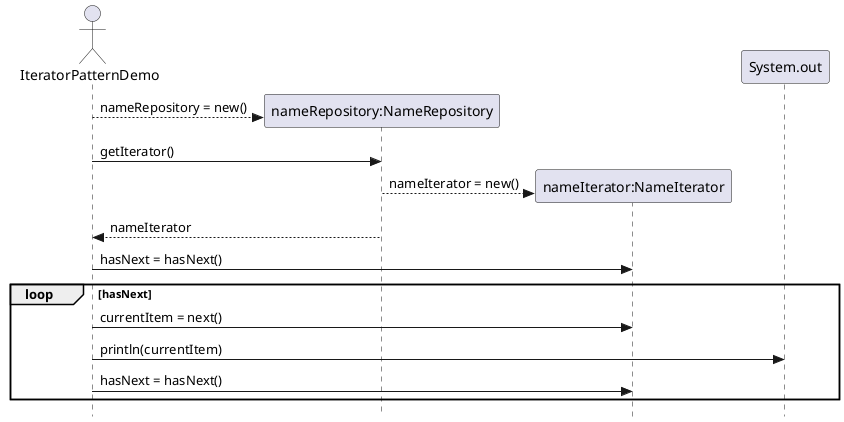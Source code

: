 @startuml Diagramme de Séquence
skinparam style strictuml

actor IteratorPatternDemo

participant "nameRepository:NameRepository" as NameRepository
participant "nameIterator:NameIterator" as NameIterator
participant "System.out" as System

IteratorPatternDemo --> NameRepository ** : nameRepository = new()
IteratorPatternDemo -> NameRepository : getIterator()
NameRepository --> NameIterator ** : nameIterator = new()
NameRepository --> IteratorPatternDemo : nameIterator
IteratorPatternDemo -> NameIterator : hasNext = hasNext()
    loop hasNext
        IteratorPatternDemo -> NameIterator : currentItem = next()
        IteratorPatternDemo -> System : println(currentItem)
        IteratorPatternDemo -> NameIterator : hasNext = hasNext()
    end
@enduml